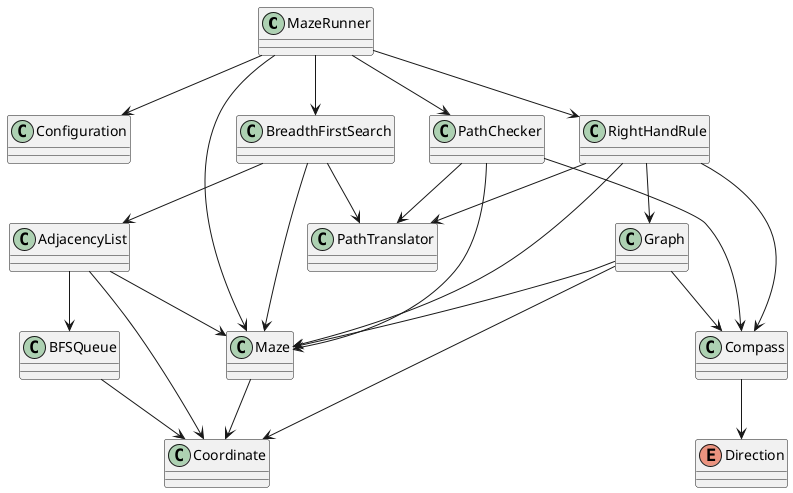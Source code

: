 @startuml umlDiagram

class MazeRunner
class Configuration
class Maze
class BreadthFirstSearch
class RightHandRule
class PathChecker
class PathTranslator
class Graph
class AdjacencyList
class BFSQueue
class Compass
class Coordinate
enum Direction

MazeRunner --> Configuration
MazeRunner --> BreadthFirstSearch
MazeRunner --> RightHandRule
MazeRunner --> PathChecker
MazeRunner --> Maze

BreadthFirstSearch --> Maze
BreadthFirstSearch --> AdjacencyList
BreadthFirstSearch --> PathTranslator

RightHandRule --> Maze
RightHandRule --> Graph
RightHandRule --> PathTranslator
RightHandRule --> Compass

PathChecker --> Maze
PathChecker --> PathTranslator
PathChecker --> Compass

Maze --> Coordinate

Graph --> Maze
Graph --> Coordinate
Graph --> Compass

AdjacencyList --> Maze
AdjacencyList --> Coordinate
AdjacencyList --> BFSQueue

BFSQueue --> Coordinate

Compass --> Direction

@enduml
